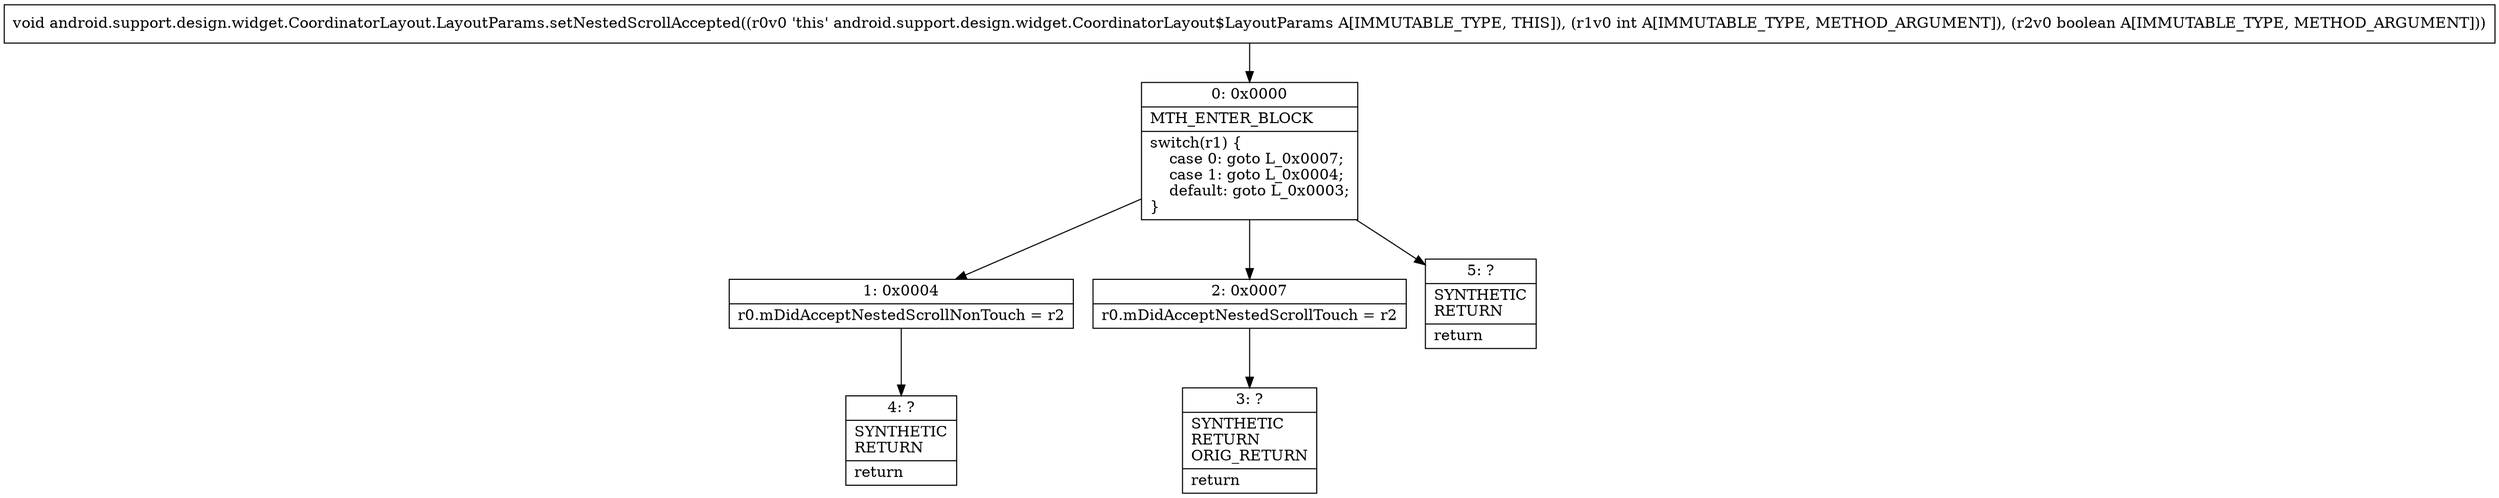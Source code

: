 digraph "CFG forandroid.support.design.widget.CoordinatorLayout.LayoutParams.setNestedScrollAccepted(IZ)V" {
Node_0 [shape=record,label="{0\:\ 0x0000|MTH_ENTER_BLOCK\l|switch(r1) \{\l    case 0: goto L_0x0007;\l    case 1: goto L_0x0004;\l    default: goto L_0x0003;\l\}\l}"];
Node_1 [shape=record,label="{1\:\ 0x0004|r0.mDidAcceptNestedScrollNonTouch = r2\l}"];
Node_2 [shape=record,label="{2\:\ 0x0007|r0.mDidAcceptNestedScrollTouch = r2\l}"];
Node_3 [shape=record,label="{3\:\ ?|SYNTHETIC\lRETURN\lORIG_RETURN\l|return\l}"];
Node_4 [shape=record,label="{4\:\ ?|SYNTHETIC\lRETURN\l|return\l}"];
Node_5 [shape=record,label="{5\:\ ?|SYNTHETIC\lRETURN\l|return\l}"];
MethodNode[shape=record,label="{void android.support.design.widget.CoordinatorLayout.LayoutParams.setNestedScrollAccepted((r0v0 'this' android.support.design.widget.CoordinatorLayout$LayoutParams A[IMMUTABLE_TYPE, THIS]), (r1v0 int A[IMMUTABLE_TYPE, METHOD_ARGUMENT]), (r2v0 boolean A[IMMUTABLE_TYPE, METHOD_ARGUMENT])) }"];
MethodNode -> Node_0;
Node_0 -> Node_1;
Node_0 -> Node_2;
Node_0 -> Node_5;
Node_1 -> Node_4;
Node_2 -> Node_3;
}

